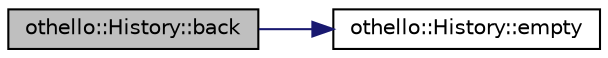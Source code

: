 digraph "othello::History::back"
{
  edge [fontname="Helvetica",fontsize="10",labelfontname="Helvetica",labelfontsize="10"];
  node [fontname="Helvetica",fontsize="10",shape=record];
  rankdir="LR";
  Node1 [label="othello::History::back",height=0.2,width=0.4,color="black", fillcolor="grey75", style="filled", fontcolor="black"];
  Node1 -> Node2 [color="midnightblue",fontsize="10",style="solid",fontname="Helvetica"];
  Node2 [label="othello::History::empty",height=0.2,width=0.4,color="black", fillcolor="white", style="filled",URL="$db/d19/classothello_1_1_history.html#aa5ef1b86a3e2dee26948d3b17a3863e7"];
}

